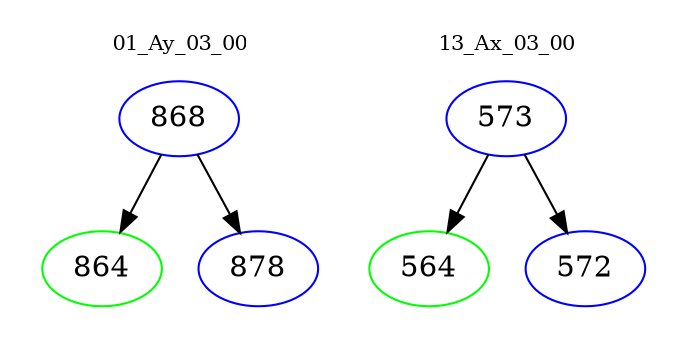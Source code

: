 digraph{
subgraph cluster_0 {
color = white
label = "01_Ay_03_00";
fontsize=10;
T0_868 [label="868", color="blue"]
T0_868 -> T0_864 [color="black"]
T0_864 [label="864", color="green"]
T0_868 -> T0_878 [color="black"]
T0_878 [label="878", color="blue"]
}
subgraph cluster_1 {
color = white
label = "13_Ax_03_00";
fontsize=10;
T1_573 [label="573", color="blue"]
T1_573 -> T1_564 [color="black"]
T1_564 [label="564", color="green"]
T1_573 -> T1_572 [color="black"]
T1_572 [label="572", color="blue"]
}
}

